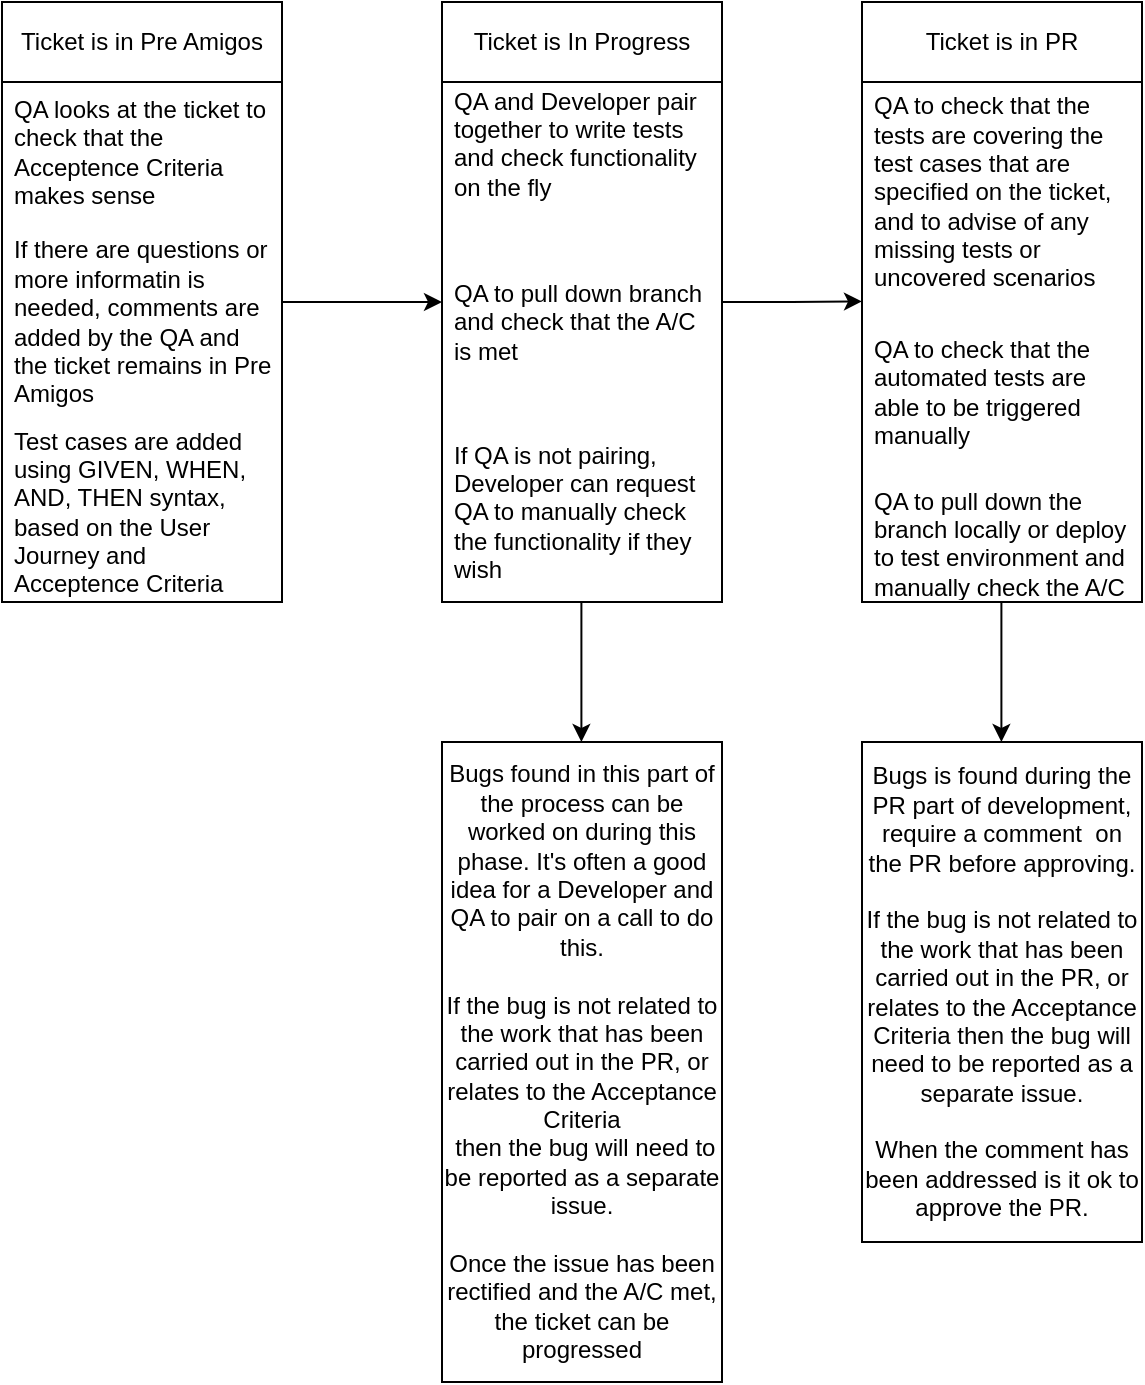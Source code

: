 <mxfile version="22.0.8" type="github">
  <diagram name="Page-1" id="V2kCWrqlUJaJBq76G56C">
    <mxGraphModel dx="869" dy="479" grid="1" gridSize="10" guides="1" tooltips="1" connect="1" arrows="1" fold="1" page="1" pageScale="1" pageWidth="2336" pageHeight="1654" math="0" shadow="0">
      <root>
        <mxCell id="0" />
        <mxCell id="1" parent="0" />
        <mxCell id="V5irKSljSjy_MFjIoWEI-18" value="" style="edgeStyle=orthogonalEdgeStyle;rounded=0;orthogonalLoop=1;jettySize=auto;html=1;" edge="1" parent="1" source="V5irKSljSjy_MFjIoWEI-4" target="V5irKSljSjy_MFjIoWEI-14">
          <mxGeometry relative="1" as="geometry" />
        </mxCell>
        <mxCell id="V5irKSljSjy_MFjIoWEI-4" value="Ticket is in Pre Amigos" style="swimlane;fontStyle=0;childLayout=stackLayout;horizontal=1;startSize=40;horizontalStack=0;resizeParent=1;resizeParentMax=0;resizeLast=0;collapsible=1;marginBottom=0;whiteSpace=wrap;html=1;" vertex="1" parent="1">
          <mxGeometry x="70" y="200" width="140" height="300" as="geometry" />
        </mxCell>
        <mxCell id="V5irKSljSjy_MFjIoWEI-5" value="QA looks at the ticket to check that the Acceptence Criteria makes sense" style="text;strokeColor=none;fillColor=none;align=left;verticalAlign=middle;spacingLeft=4;spacingRight=4;overflow=hidden;points=[[0,0.5],[1,0.5]];portConstraint=eastwest;rotatable=0;whiteSpace=wrap;html=1;" vertex="1" parent="V5irKSljSjy_MFjIoWEI-4">
          <mxGeometry y="40" width="140" height="70" as="geometry" />
        </mxCell>
        <mxCell id="V5irKSljSjy_MFjIoWEI-6" value="If there are questions or more informatin is needed, comments are added by the QA and the ticket remains in Pre Amigos" style="text;strokeColor=none;fillColor=none;align=left;verticalAlign=middle;spacingLeft=4;spacingRight=4;overflow=hidden;points=[[0,0.5],[1,0.5]];portConstraint=eastwest;rotatable=0;whiteSpace=wrap;html=1;" vertex="1" parent="V5irKSljSjy_MFjIoWEI-4">
          <mxGeometry y="110" width="140" height="100" as="geometry" />
        </mxCell>
        <mxCell id="V5irKSljSjy_MFjIoWEI-7" value="Test cases are added using GIVEN, WHEN, AND, THEN syntax, based on the User Journey and Acceptence Criteria" style="text;strokeColor=none;fillColor=none;align=left;verticalAlign=middle;spacingLeft=4;spacingRight=4;overflow=hidden;points=[[0,0.5],[1,0.5]];portConstraint=eastwest;rotatable=0;whiteSpace=wrap;html=1;" vertex="1" parent="V5irKSljSjy_MFjIoWEI-4">
          <mxGeometry y="210" width="140" height="90" as="geometry" />
        </mxCell>
        <mxCell id="V5irKSljSjy_MFjIoWEI-10" value="Ticket is in PR" style="swimlane;fontStyle=0;childLayout=stackLayout;horizontal=1;startSize=40;horizontalStack=0;resizeParent=1;resizeParentMax=0;resizeLast=0;collapsible=1;marginBottom=0;whiteSpace=wrap;html=1;" vertex="1" parent="1">
          <mxGeometry x="500" y="200" width="140" height="300" as="geometry" />
        </mxCell>
        <mxCell id="V5irKSljSjy_MFjIoWEI-11" value="QA to check that the tests are covering the test cases that are specified on the ticket, and to advise of any missing tests or uncovered scenarios" style="text;strokeColor=none;fillColor=none;align=left;verticalAlign=middle;spacingLeft=4;spacingRight=4;overflow=hidden;points=[[0,0.5],[1,0.5]];portConstraint=eastwest;rotatable=0;whiteSpace=wrap;html=1;" vertex="1" parent="V5irKSljSjy_MFjIoWEI-10">
          <mxGeometry y="40" width="140" height="110" as="geometry" />
        </mxCell>
        <mxCell id="V5irKSljSjy_MFjIoWEI-12" value="QA to check that the automated tests are able to be triggered manually" style="text;strokeColor=none;fillColor=none;align=left;verticalAlign=middle;spacingLeft=4;spacingRight=4;overflow=hidden;points=[[0,0.5],[1,0.5]];portConstraint=eastwest;rotatable=0;whiteSpace=wrap;html=1;" vertex="1" parent="V5irKSljSjy_MFjIoWEI-10">
          <mxGeometry y="150" width="140" height="90" as="geometry" />
        </mxCell>
        <mxCell id="V5irKSljSjy_MFjIoWEI-13" value="QA to pull down the branch locally or deploy to test environment and manually check the A/C" style="text;strokeColor=none;fillColor=none;align=left;verticalAlign=middle;spacingLeft=4;spacingRight=4;overflow=hidden;points=[[0,0.5],[1,0.5]];portConstraint=eastwest;rotatable=0;whiteSpace=wrap;html=1;" vertex="1" parent="V5irKSljSjy_MFjIoWEI-10">
          <mxGeometry y="240" width="140" height="60" as="geometry" />
        </mxCell>
        <mxCell id="V5irKSljSjy_MFjIoWEI-14" value="Ticket is In Progress" style="swimlane;fontStyle=0;childLayout=stackLayout;horizontal=1;startSize=40;horizontalStack=0;resizeParent=1;resizeParentMax=0;resizeLast=0;collapsible=1;marginBottom=0;whiteSpace=wrap;html=1;" vertex="1" parent="1">
          <mxGeometry x="290" y="200" width="140" height="300" as="geometry" />
        </mxCell>
        <mxCell id="V5irKSljSjy_MFjIoWEI-16" value="QA and Developer pair together to write tests and check functionality on the fly&lt;br&gt;&lt;br&gt;&lt;br&gt;&lt;br&gt;&lt;br&gt;" style="text;strokeColor=none;fillColor=none;align=left;verticalAlign=middle;spacingLeft=4;spacingRight=4;overflow=hidden;points=[[0,0.5],[1,0.5]];portConstraint=eastwest;rotatable=0;whiteSpace=wrap;html=1;" vertex="1" parent="V5irKSljSjy_MFjIoWEI-14">
          <mxGeometry y="40" width="140" height="70" as="geometry" />
        </mxCell>
        <mxCell id="V5irKSljSjy_MFjIoWEI-27" value="QA to pull down branch and check that the A/C is met" style="text;strokeColor=none;fillColor=none;align=left;verticalAlign=middle;spacingLeft=4;spacingRight=4;overflow=hidden;points=[[0,0.5],[1,0.5]];portConstraint=eastwest;rotatable=0;whiteSpace=wrap;html=1;" vertex="1" parent="V5irKSljSjy_MFjIoWEI-14">
          <mxGeometry y="110" width="140" height="100" as="geometry" />
        </mxCell>
        <mxCell id="V5irKSljSjy_MFjIoWEI-28" value="If QA is not pairing, Developer can request QA to manually check the functionality if they wish" style="text;strokeColor=none;fillColor=none;align=left;verticalAlign=middle;spacingLeft=4;spacingRight=4;overflow=hidden;points=[[0,0.5],[1,0.5]];portConstraint=eastwest;rotatable=0;whiteSpace=wrap;html=1;" vertex="1" parent="V5irKSljSjy_MFjIoWEI-14">
          <mxGeometry y="210" width="140" height="90" as="geometry" />
        </mxCell>
        <mxCell id="V5irKSljSjy_MFjIoWEI-33" value="" style="edgeStyle=orthogonalEdgeStyle;rounded=0;orthogonalLoop=1;jettySize=auto;html=1;entryX=0.013;entryY=0.43;entryDx=0;entryDy=0;entryPerimeter=0;exitX=0.997;exitY=0.4;exitDx=0;exitDy=0;exitPerimeter=0;" edge="1" parent="1" source="V5irKSljSjy_MFjIoWEI-27">
          <mxGeometry relative="1" as="geometry">
            <mxPoint x="440" y="349.76" as="sourcePoint" />
            <mxPoint x="500.0" y="349.71" as="targetPoint" />
          </mxGeometry>
        </mxCell>
        <mxCell id="V5irKSljSjy_MFjIoWEI-34" value="" style="endArrow=classic;html=1;rounded=0;" edge="1" parent="1">
          <mxGeometry width="50" height="50" relative="1" as="geometry">
            <mxPoint x="359.7" y="500" as="sourcePoint" />
            <mxPoint x="359.7" y="570" as="targetPoint" />
          </mxGeometry>
        </mxCell>
        <mxCell id="V5irKSljSjy_MFjIoWEI-35" value="Bugs found in this part of the process can be worked on during this phase. It&#39;s often a good idea for a Developer and QA to pair on a call to do this. &lt;br&gt;&lt;br&gt;If the bug is not related to the work that has been carried out in the PR, or relates to the Acceptance Criteria&lt;br&gt;&amp;nbsp;then the bug will need to be reported as a separate issue.&lt;br&gt;&lt;br&gt;Once the issue has been rectified and the A/C met, the ticket can be progressed" style="rounded=0;whiteSpace=wrap;html=1;" vertex="1" parent="1">
          <mxGeometry x="290" y="570" width="140" height="320" as="geometry" />
        </mxCell>
        <mxCell id="V5irKSljSjy_MFjIoWEI-36" value="Bugs is found during the PR part of development, require a comment&amp;nbsp; on the PR before approving.&lt;br&gt;&lt;br&gt;If the bug is not related to the work that has been carried out in the PR, or relates to the Acceptance Criteria then the bug will need to be reported as a separate issue.&lt;br&gt;&lt;br&gt;When the comment has been addressed is it ok to approve the PR." style="rounded=0;whiteSpace=wrap;html=1;" vertex="1" parent="1">
          <mxGeometry x="500" y="570" width="140" height="250" as="geometry" />
        </mxCell>
        <mxCell id="V5irKSljSjy_MFjIoWEI-37" value="" style="endArrow=classic;html=1;rounded=0;" edge="1" parent="1">
          <mxGeometry width="50" height="50" relative="1" as="geometry">
            <mxPoint x="569.7" y="500" as="sourcePoint" />
            <mxPoint x="569.7" y="570" as="targetPoint" />
          </mxGeometry>
        </mxCell>
      </root>
    </mxGraphModel>
  </diagram>
</mxfile>
